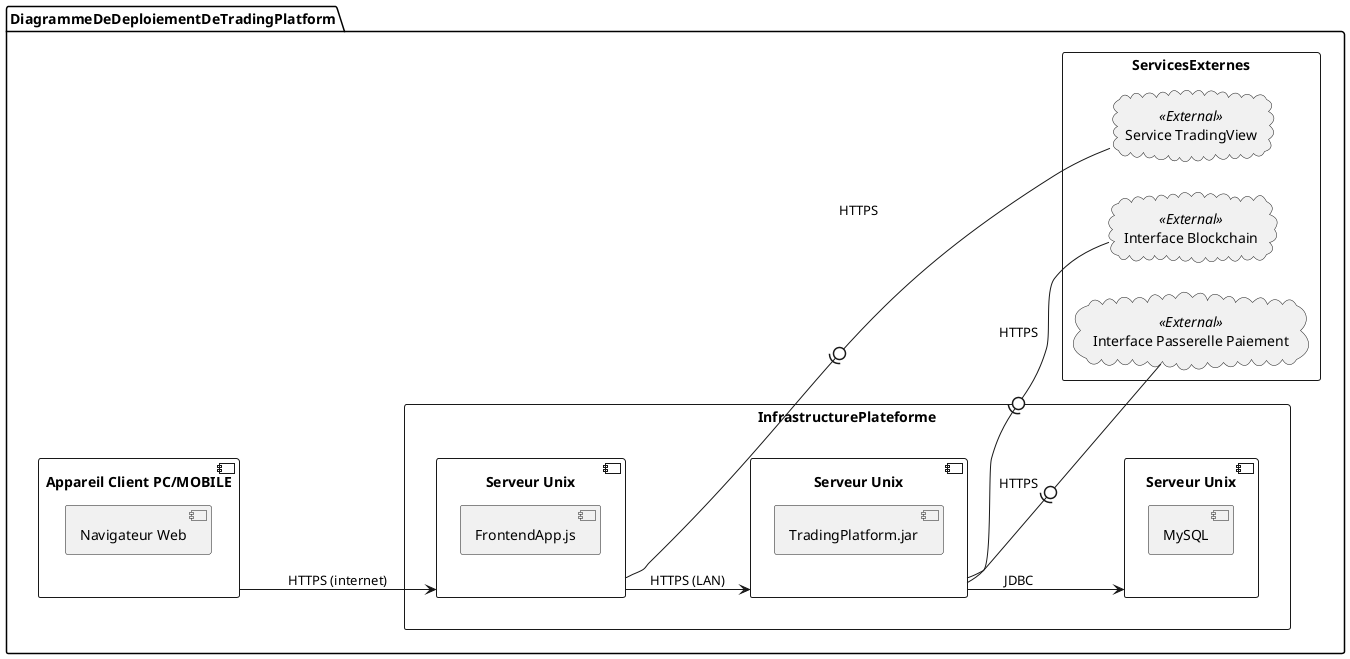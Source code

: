 @startuml Déploiement Cloud Basique
left to right direction

package DiagrammeDeDeploiementDeTradingPlatform{

component "Appareil Client PC/MOBILE" as User {
    component "Navigateur Web"
  }

rectangle InfrastructurePlateforme{
   component "Serveur Unix" as Web {
    component "FrontendApp.js"
  }
  component "Serveur Unix" as AppSrv {
     component "TradingPlatform.jar"
  }
  component "Serveur Unix" as DB{
   component MySQL
  }
}

rectangle ServicesExternes {

    cloud "Interface Passerelle Paiement" as PaymentGateway <<External>>
    cloud "Interface Blockchain" as Blockchain <<External>>
    cloud "Service TradingView" as TradingView <<External>>

}

}

User --> Web : HTTPS (internet)
Web --> AppSrv : HTTPS (LAN)
AppSrv --> DB : JDBC
AppSrv -(0- PaymentGateway : HTTPS
AppSrv -(0- Blockchain : HTTPS
Web -(0-  TradingView : HTTPS

@enduml